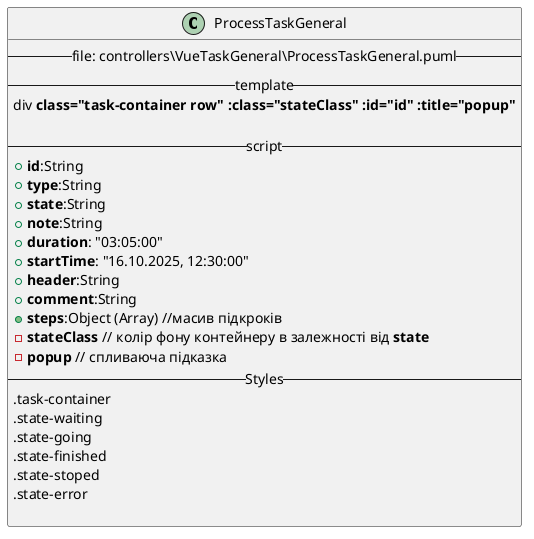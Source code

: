 @startuml ProcessTaskGeneral

class ProcessTaskGeneral {
    -- file: controllers\VueTaskGeneral\ProcessTaskGeneral.puml --
    -- template --
    div **class="task-container row" :class="stateClass" :id="id" :title="popup"**

    -- script --
     +**id**:String
     +**type**:String
     +**state**:String
     +**note**:String
     +**duration**: "03:05:00"
     +**startTime**: "16.10.2025, 12:30:00"
     +**header**:String
     +**comment**:String
     +**steps**:Object (Array) //масив підкроків
     -**stateClass** // колір фону контейнеру в залежності від **state**
     -**popup** // спливаюча підказка
    -- Styles --
     .task-container
     .state-waiting
     .state-going
     .state-finished
     .state-stoped
     .state-error

}

@enduml